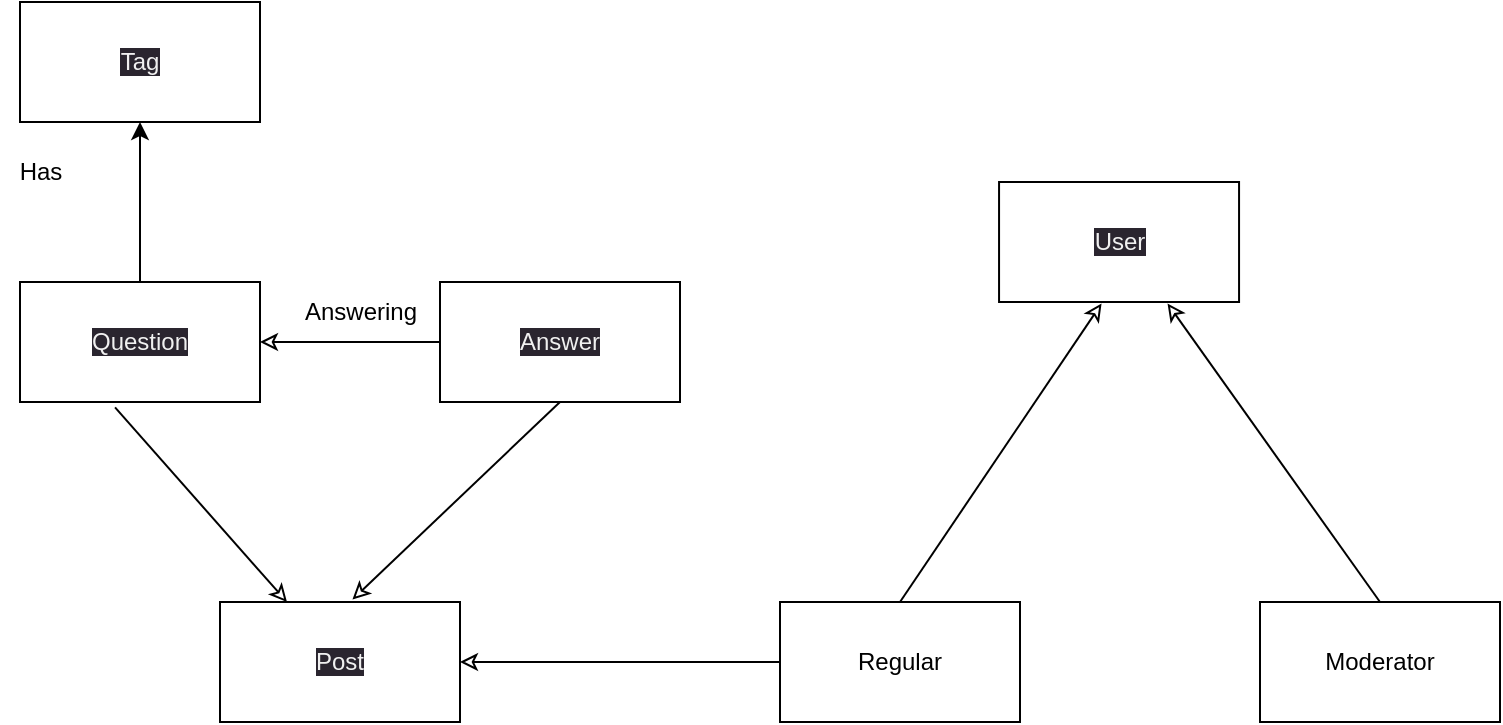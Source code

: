 <mxfile>
    <diagram id="PSdEwZ7H5A5qcpX91T9u" name="Page-1">
        <mxGraphModel dx="858" dy="516" grid="1" gridSize="10" guides="1" tooltips="1" connect="1" arrows="1" fold="1" page="1" pageScale="1" pageWidth="850" pageHeight="1100" math="0" shadow="0">
            <root>
                <mxCell id="0"/>
                <mxCell id="1" parent="0"/>
                <mxCell id="5" value="&lt;span style=&quot;color: rgb(240, 240, 240); font-family: Helvetica; font-size: 12px; font-style: normal; font-variant-ligatures: normal; font-variant-caps: normal; font-weight: 400; letter-spacing: normal; orphans: 2; text-align: center; text-indent: 0px; text-transform: none; widows: 2; word-spacing: 0px; -webkit-text-stroke-width: 0px; background-color: rgb(42, 37, 47); text-decoration-thickness: initial; text-decoration-style: initial; text-decoration-color: initial; float: none; display: inline !important;&quot;&gt;User&lt;/span&gt;" style="rounded=0;whiteSpace=wrap;html=1;" parent="1" vertex="1">
                    <mxGeometry x="569.53" y="210" width="120" height="60" as="geometry"/>
                </mxCell>
                <mxCell id="42" style="edgeStyle=none;html=1;entryX=0.427;entryY=1.013;entryDx=0;entryDy=0;entryPerimeter=0;endArrow=classic;endFill=0;exitX=0.5;exitY=0;exitDx=0;exitDy=0;" edge="1" parent="1" source="31" target="5">
                    <mxGeometry relative="1" as="geometry">
                        <mxPoint x="519.999" y="370" as="sourcePoint"/>
                    </mxGeometry>
                </mxCell>
                <mxCell id="44" style="edgeStyle=none;html=1;endArrow=classic;endFill=0;" edge="1" parent="1" source="31">
                    <mxGeometry relative="1" as="geometry">
                        <mxPoint x="300" y="450" as="targetPoint"/>
                    </mxGeometry>
                </mxCell>
                <mxCell id="31" value="Regular" style="rounded=0;whiteSpace=wrap;html=1;" vertex="1" parent="1">
                    <mxGeometry x="460" y="420" width="120" height="60" as="geometry"/>
                </mxCell>
                <mxCell id="32" value="Moderator" style="rounded=0;whiteSpace=wrap;html=1;" vertex="1" parent="1">
                    <mxGeometry x="700" y="420" width="120" height="60" as="geometry"/>
                </mxCell>
                <mxCell id="36" style="edgeStyle=none;html=1;entryX=0.5;entryY=1;entryDx=0;entryDy=0;" edge="1" parent="1" source="33" target="35">
                    <mxGeometry relative="1" as="geometry"/>
                </mxCell>
                <mxCell id="33" value="&lt;span style=&quot;color: rgb(240, 240, 240); font-family: Helvetica; font-size: 12px; font-style: normal; font-variant-ligatures: normal; font-variant-caps: normal; font-weight: 400; letter-spacing: normal; orphans: 2; text-align: center; text-indent: 0px; text-transform: none; widows: 2; word-spacing: 0px; -webkit-text-stroke-width: 0px; background-color: rgb(42, 37, 47); text-decoration-thickness: initial; text-decoration-style: initial; text-decoration-color: initial; float: none; display: inline !important;&quot;&gt;Question&lt;/span&gt;" style="rounded=0;whiteSpace=wrap;html=1;" vertex="1" parent="1">
                    <mxGeometry x="80" y="260" width="120" height="60" as="geometry"/>
                </mxCell>
                <mxCell id="49" style="edgeStyle=none;html=1;entryX=1;entryY=0.5;entryDx=0;entryDy=0;endArrow=classic;endFill=0;" edge="1" parent="1" source="34" target="33">
                    <mxGeometry relative="1" as="geometry"/>
                </mxCell>
                <mxCell id="34" value="&lt;span style=&quot;color: rgb(240, 240, 240); font-family: Helvetica; font-size: 12px; font-style: normal; font-variant-ligatures: normal; font-variant-caps: normal; font-weight: 400; letter-spacing: normal; orphans: 2; text-align: center; text-indent: 0px; text-transform: none; widows: 2; word-spacing: 0px; -webkit-text-stroke-width: 0px; background-color: rgb(42, 37, 47); text-decoration-thickness: initial; text-decoration-style: initial; text-decoration-color: initial; float: none; display: inline !important;&quot;&gt;Answer&lt;/span&gt;" style="rounded=0;whiteSpace=wrap;html=1;" vertex="1" parent="1">
                    <mxGeometry x="290" y="260" width="120" height="60" as="geometry"/>
                </mxCell>
                <mxCell id="35" value="&lt;span style=&quot;color: rgb(240, 240, 240); font-family: Helvetica; font-size: 12px; font-style: normal; font-variant-ligatures: normal; font-variant-caps: normal; font-weight: 400; letter-spacing: normal; orphans: 2; text-align: center; text-indent: 0px; text-transform: none; widows: 2; word-spacing: 0px; -webkit-text-stroke-width: 0px; background-color: rgb(42, 37, 47); text-decoration-thickness: initial; text-decoration-style: initial; text-decoration-color: initial; float: none; display: inline !important;&quot;&gt;Tag&lt;/span&gt;" style="rounded=0;whiteSpace=wrap;html=1;" vertex="1" parent="1">
                    <mxGeometry x="80" y="120" width="120" height="60" as="geometry"/>
                </mxCell>
                <mxCell id="37" value="Has" style="text;html=1;align=center;verticalAlign=middle;resizable=0;points=[];autosize=1;strokeColor=none;fillColor=none;" vertex="1" parent="1">
                    <mxGeometry x="70" y="190" width="40" height="30" as="geometry"/>
                </mxCell>
                <mxCell id="39" value="Answering" style="text;html=1;align=center;verticalAlign=middle;resizable=0;points=[];autosize=1;strokeColor=none;fillColor=none;" vertex="1" parent="1">
                    <mxGeometry x="210" y="260" width="80" height="30" as="geometry"/>
                </mxCell>
                <mxCell id="43" style="edgeStyle=none;html=1;entryX=0.702;entryY=1.013;entryDx=0;entryDy=0;entryPerimeter=0;endArrow=classic;endFill=0;exitX=0.5;exitY=0;exitDx=0;exitDy=0;" edge="1" parent="1" source="32" target="5">
                    <mxGeometry relative="1" as="geometry">
                        <mxPoint x="769.53" y="370" as="sourcePoint"/>
                        <mxPoint x="630.77" y="280.78" as="targetPoint"/>
                    </mxGeometry>
                </mxCell>
                <mxCell id="46" value="&lt;span style=&quot;color: rgb(240, 240, 240); font-family: Helvetica; font-size: 12px; font-style: normal; font-variant-ligatures: normal; font-variant-caps: normal; font-weight: 400; letter-spacing: normal; orphans: 2; text-align: center; text-indent: 0px; text-transform: none; widows: 2; word-spacing: 0px; -webkit-text-stroke-width: 0px; background-color: rgb(42, 37, 47); text-decoration-thickness: initial; text-decoration-style: initial; text-decoration-color: initial; float: none; display: inline !important;&quot;&gt;Post&lt;/span&gt;" style="rounded=0;whiteSpace=wrap;html=1;" vertex="1" parent="1">
                    <mxGeometry x="180" y="420" width="120" height="60" as="geometry"/>
                </mxCell>
                <mxCell id="47" style="edgeStyle=none;html=1;entryX=0.552;entryY=-0.021;entryDx=0;entryDy=0;entryPerimeter=0;endArrow=classic;endFill=0;exitX=0.5;exitY=1;exitDx=0;exitDy=0;" edge="1" parent="1" source="34" target="46">
                    <mxGeometry relative="1" as="geometry">
                        <mxPoint x="424.999" y="289.61" as="sourcePoint"/>
                        <mxPoint x="525.77" y="190.39" as="targetPoint"/>
                    </mxGeometry>
                </mxCell>
                <mxCell id="48" style="edgeStyle=none;html=1;endArrow=classic;endFill=0;exitX=0.396;exitY=1.045;exitDx=0;exitDy=0;exitPerimeter=0;" edge="1" parent="1" source="33" target="46">
                    <mxGeometry relative="1" as="geometry">
                        <mxPoint x="130" y="340" as="sourcePoint"/>
                        <mxPoint x="70.0" y="408.56" as="targetPoint"/>
                    </mxGeometry>
                </mxCell>
            </root>
        </mxGraphModel>
    </diagram>
</mxfile>
